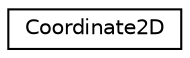 digraph "Graphical Class Hierarchy"
{
  edge [fontname="Helvetica",fontsize="10",labelfontname="Helvetica",labelfontsize="10"];
  node [fontname="Helvetica",fontsize="10",shape=record];
  rankdir="LR";
  Node0 [label="Coordinate2D",height=0.2,width=0.4,color="black", fillcolor="white", style="filled",URL="$structCoordinate2D.html"];
}
